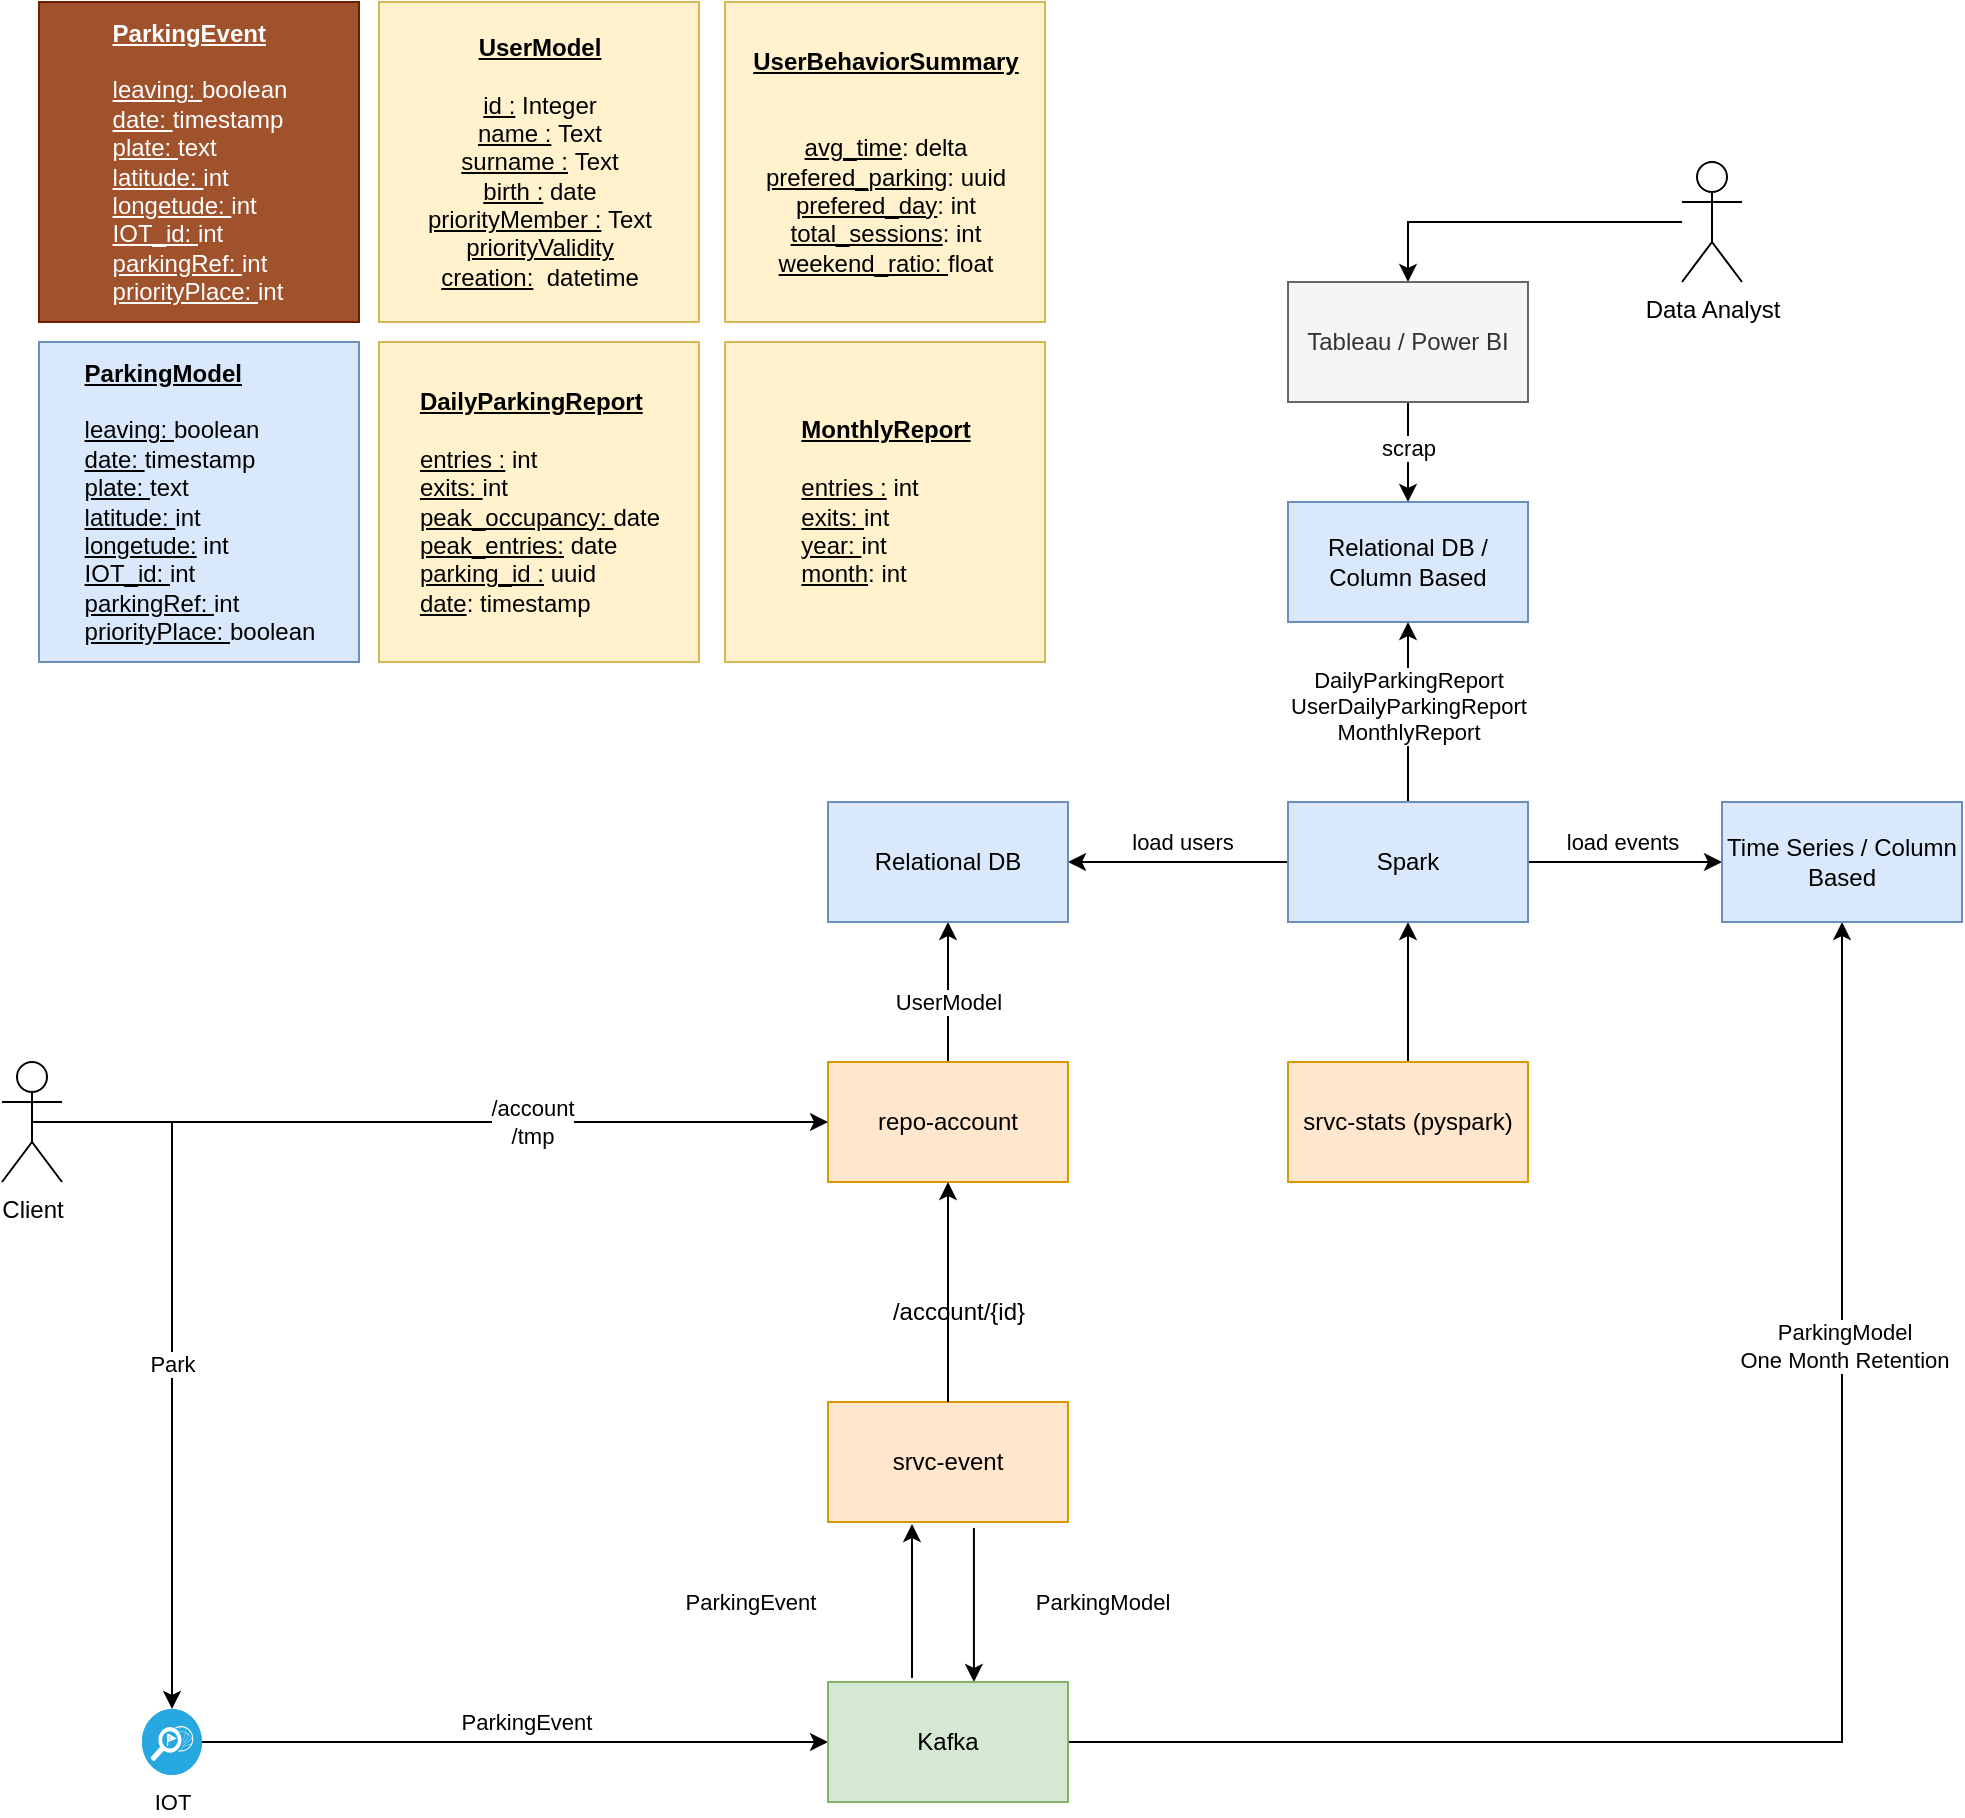 <mxfile version="26.2.14">
  <diagram name="Page-1" id="Pq80wyoyBBsbovgBwrqJ">
    <mxGraphModel grid="1" page="1" gridSize="10" guides="1" tooltips="1" connect="1" arrows="1" fold="1" pageScale="1" pageWidth="827" pageHeight="1169" math="0" shadow="0">
      <root>
        <mxCell id="0" />
        <mxCell id="1" parent="0" />
        <mxCell id="KpRY53SQxvxNBW13Ttrt-1" value="&lt;div align=&quot;justify&quot;&gt;&lt;u&gt;&lt;b&gt;ParkingEvent&lt;/b&gt;&lt;/u&gt;&lt;/div&gt;&lt;div align=&quot;justify&quot;&gt;&lt;br&gt;&lt;div&gt;&lt;div&gt;&lt;u&gt;leaving: &lt;/u&gt;boolean&lt;/div&gt;&lt;div&gt;&lt;u&gt;date: &lt;/u&gt;timestamp&lt;/div&gt;&lt;div&gt;&lt;u&gt;plate: &lt;/u&gt;text&lt;/div&gt;&lt;div&gt;&lt;u&gt;latitude: &lt;/u&gt;int&lt;/div&gt;&lt;div&gt;&lt;u&gt;longetude: &lt;/u&gt;int&lt;/div&gt;&lt;div&gt;&lt;u&gt;IOT_id: &lt;/u&gt;int&lt;/div&gt;&lt;div&gt;&lt;u&gt;parkingRef: &lt;/u&gt;int&lt;/div&gt;&lt;/div&gt;&lt;/div&gt;&lt;div align=&quot;justify&quot;&gt;&lt;u&gt;priorityPlace: &lt;/u&gt;int&lt;/div&gt;" style="rounded=0;whiteSpace=wrap;html=1;fillColor=#a0522d;strokeColor=#6D1F00;fontColor=#ffffff;" vertex="1" parent="1">
          <mxGeometry x="58.5" y="-480" width="160" height="160" as="geometry" />
        </mxCell>
        <mxCell id="TgCnZQZNsUL1pHp7SL2V-54" value="" style="edgeStyle=orthogonalEdgeStyle;rounded=0;orthogonalLoop=1;jettySize=auto;html=1;" edge="1" parent="1" source="TgCnZQZNsUL1pHp7SL2V-4" target="TgCnZQZNsUL1pHp7SL2V-53">
          <mxGeometry relative="1" as="geometry" />
        </mxCell>
        <mxCell id="TgCnZQZNsUL1pHp7SL2V-56" value="UserModel" style="edgeLabel;html=1;align=center;verticalAlign=middle;resizable=0;points=[];" vertex="1" connectable="0" parent="TgCnZQZNsUL1pHp7SL2V-54">
          <mxGeometry x="0.229" y="4" relative="1" as="geometry">
            <mxPoint x="4" y="13" as="offset" />
          </mxGeometry>
        </mxCell>
        <mxCell id="TgCnZQZNsUL1pHp7SL2V-4" value="repo-account" style="rounded=0;whiteSpace=wrap;html=1;fillColor=#ffe6cc;strokeColor=#d79b00;" vertex="1" parent="1">
          <mxGeometry x="453" y="50" width="120" height="60" as="geometry" />
        </mxCell>
        <mxCell id="TgCnZQZNsUL1pHp7SL2V-46" style="edgeStyle=orthogonalEdgeStyle;rounded=0;orthogonalLoop=1;jettySize=auto;html=1;entryX=0.608;entryY=0;entryDx=0;entryDy=0;exitX=0.608;exitY=1.05;exitDx=0;exitDy=0;exitPerimeter=0;entryPerimeter=0;" edge="1" parent="1" source="TgCnZQZNsUL1pHp7SL2V-5" target="TgCnZQZNsUL1pHp7SL2V-45">
          <mxGeometry relative="1" as="geometry" />
        </mxCell>
        <mxCell id="TgCnZQZNsUL1pHp7SL2V-59" value="ParkingModel" style="edgeLabel;html=1;align=center;verticalAlign=middle;resizable=0;points=[];" vertex="1" connectable="0" parent="TgCnZQZNsUL1pHp7SL2V-46">
          <mxGeometry x="-0.143" relative="1" as="geometry">
            <mxPoint x="64" y="4" as="offset" />
          </mxGeometry>
        </mxCell>
        <mxCell id="TgCnZQZNsUL1pHp7SL2V-5" value="srvc-event" style="rounded=0;whiteSpace=wrap;html=1;fillColor=#ffe6cc;strokeColor=#d79b00;" vertex="1" parent="1">
          <mxGeometry x="453" y="220" width="120" height="60" as="geometry" />
        </mxCell>
        <mxCell id="TgCnZQZNsUL1pHp7SL2V-11" style="edgeStyle=orthogonalEdgeStyle;rounded=0;orthogonalLoop=1;jettySize=auto;html=1;entryX=0;entryY=0.5;entryDx=0;entryDy=0;exitX=0.5;exitY=0.5;exitDx=0;exitDy=0;exitPerimeter=0;" edge="1" parent="1" source="TgCnZQZNsUL1pHp7SL2V-17" target="TgCnZQZNsUL1pHp7SL2V-4">
          <mxGeometry relative="1" as="geometry">
            <mxPoint x="149" y="180" as="sourcePoint" />
            <Array as="points">
              <mxPoint x="300" y="80" />
              <mxPoint x="300" y="80" />
            </Array>
          </mxGeometry>
        </mxCell>
        <mxCell id="TgCnZQZNsUL1pHp7SL2V-12" value="/account&lt;br&gt;/tmp" style="edgeLabel;html=1;align=center;verticalAlign=middle;resizable=0;points=[];" vertex="1" connectable="0" parent="TgCnZQZNsUL1pHp7SL2V-11">
          <mxGeometry x="0.419" relative="1" as="geometry">
            <mxPoint x="-33" as="offset" />
          </mxGeometry>
        </mxCell>
        <mxCell id="TgCnZQZNsUL1pHp7SL2V-49" style="edgeStyle=orthogonalEdgeStyle;rounded=0;orthogonalLoop=1;jettySize=auto;html=1;entryX=0;entryY=0.5;entryDx=0;entryDy=0;" edge="1" parent="1" source="TgCnZQZNsUL1pHp7SL2V-16" target="TgCnZQZNsUL1pHp7SL2V-45">
          <mxGeometry relative="1" as="geometry" />
        </mxCell>
        <mxCell id="TgCnZQZNsUL1pHp7SL2V-57" value="ParkingEvent" style="edgeLabel;html=1;align=center;verticalAlign=middle;resizable=0;points=[];" vertex="1" connectable="0" parent="TgCnZQZNsUL1pHp7SL2V-49">
          <mxGeometry x="0.036" y="-2" relative="1" as="geometry">
            <mxPoint y="-12" as="offset" />
          </mxGeometry>
        </mxCell>
        <mxCell id="TgCnZQZNsUL1pHp7SL2V-16" value="" style="fillColor=#28A8E0;verticalLabelPosition=bottom;sketch=0;html=1;strokeColor=#ffffff;verticalAlign=top;align=center;points=[[0.145,0.145,0],[0.5,0,0],[0.855,0.145,0],[1,0.5,0],[0.855,0.855,0],[0.5,1,0],[0.145,0.855,0],[0,0.5,0]];pointerEvents=1;shape=mxgraph.cisco_safe.compositeIcon;bgIcon=ellipse;resIcon=mxgraph.cisco_safe.capability.intrusion_detection;" vertex="1" parent="1">
          <mxGeometry x="110" y="373.5" width="30" height="33" as="geometry" />
        </mxCell>
        <mxCell id="KpRY53SQxvxNBW13Ttrt-3" value="&lt;div&gt;/account/{id}&lt;/div&gt;" style="text;html=1;align=center;verticalAlign=middle;resizable=0;points=[];autosize=1;strokeColor=none;fillColor=none;" vertex="1" parent="1">
          <mxGeometry x="463" y="160" width="110" height="30" as="geometry" />
        </mxCell>
        <mxCell id="TgCnZQZNsUL1pHp7SL2V-17" value="Client" style="shape=umlActor;verticalLabelPosition=bottom;verticalAlign=top;html=1;outlineConnect=0;" vertex="1" parent="1">
          <mxGeometry x="40" y="50" width="30" height="60" as="geometry" />
        </mxCell>
        <mxCell id="KpRY53SQxvxNBW13Ttrt-2" value="" style="endArrow=classic;html=1;rounded=0;exitX=0.5;exitY=0;exitDx=0;exitDy=0;entryX=0.5;entryY=1;entryDx=0;entryDy=0;" edge="1" parent="1" source="TgCnZQZNsUL1pHp7SL2V-5" target="TgCnZQZNsUL1pHp7SL2V-4">
          <mxGeometry width="50" height="50" relative="1" as="geometry">
            <mxPoint x="503" y="151" as="sourcePoint" />
            <mxPoint x="553" y="101" as="targetPoint" />
          </mxGeometry>
        </mxCell>
        <mxCell id="TgCnZQZNsUL1pHp7SL2V-18" style="edgeStyle=orthogonalEdgeStyle;rounded=0;orthogonalLoop=1;jettySize=auto;html=1;entryX=0.5;entryY=0;entryDx=0;entryDy=0;entryPerimeter=0;" edge="1" parent="1" source="TgCnZQZNsUL1pHp7SL2V-17" target="TgCnZQZNsUL1pHp7SL2V-16">
          <mxGeometry relative="1" as="geometry" />
        </mxCell>
        <mxCell id="TgCnZQZNsUL1pHp7SL2V-20" value="Park" style="edgeLabel;html=1;align=center;verticalAlign=middle;resizable=0;points=[];" vertex="1" connectable="0" parent="TgCnZQZNsUL1pHp7SL2V-18">
          <mxGeometry x="0.006" relative="1" as="geometry">
            <mxPoint as="offset" />
          </mxGeometry>
        </mxCell>
        <mxCell id="TgCnZQZNsUL1pHp7SL2V-36" style="edgeStyle=orthogonalEdgeStyle;rounded=0;orthogonalLoop=1;jettySize=auto;html=1;entryX=0.5;entryY=1;entryDx=0;entryDy=0;" edge="1" parent="1" source="TgCnZQZNsUL1pHp7SL2V-32" target="TgCnZQZNsUL1pHp7SL2V-35">
          <mxGeometry relative="1" as="geometry" />
        </mxCell>
        <mxCell id="TgCnZQZNsUL1pHp7SL2V-32" value="srvc-stats (pyspark)" style="rounded=0;whiteSpace=wrap;html=1;fillColor=#ffe6cc;strokeColor=#d79b00;" vertex="1" parent="1">
          <mxGeometry x="683" y="50" width="120" height="60" as="geometry" />
        </mxCell>
        <mxCell id="KpRY53SQxvxNBW13Ttrt-5" style="edgeStyle=orthogonalEdgeStyle;rounded=0;orthogonalLoop=1;jettySize=auto;html=1;exitX=0.5;exitY=0;exitDx=0;exitDy=0;entryX=0.5;entryY=1;entryDx=0;entryDy=0;" edge="1" parent="1" source="TgCnZQZNsUL1pHp7SL2V-35" target="TgCnZQZNsUL1pHp7SL2V-38">
          <mxGeometry relative="1" as="geometry" />
        </mxCell>
        <mxCell id="TgCnZQZNsUL1pHp7SL2V-79" value="DailyParkingReport&lt;br&gt;UserDailyParkingReport&lt;div&gt;MonthlyReport&lt;/div&gt;" style="edgeLabel;html=1;align=center;verticalAlign=middle;resizable=0;points=[];" vertex="1" connectable="0" parent="KpRY53SQxvxNBW13Ttrt-5">
          <mxGeometry x="-0.095" y="-1" relative="1" as="geometry">
            <mxPoint x="-1" y="-8" as="offset" />
          </mxGeometry>
        </mxCell>
        <mxCell id="TgCnZQZNsUL1pHp7SL2V-55" style="edgeStyle=orthogonalEdgeStyle;rounded=0;orthogonalLoop=1;jettySize=auto;html=1;" edge="1" parent="1" source="TgCnZQZNsUL1pHp7SL2V-35" target="TgCnZQZNsUL1pHp7SL2V-53">
          <mxGeometry relative="1" as="geometry" />
        </mxCell>
        <mxCell id="TgCnZQZNsUL1pHp7SL2V-73" value="load users" style="edgeLabel;html=1;align=center;verticalAlign=middle;resizable=0;points=[];" vertex="1" connectable="0" parent="TgCnZQZNsUL1pHp7SL2V-55">
          <mxGeometry x="-0.03" y="3" relative="1" as="geometry">
            <mxPoint y="-13" as="offset" />
          </mxGeometry>
        </mxCell>
        <mxCell id="TgCnZQZNsUL1pHp7SL2V-72" style="edgeStyle=orthogonalEdgeStyle;rounded=0;orthogonalLoop=1;jettySize=auto;html=1;entryX=0;entryY=0.5;entryDx=0;entryDy=0;" edge="1" parent="1" source="TgCnZQZNsUL1pHp7SL2V-35" target="TgCnZQZNsUL1pHp7SL2V-64">
          <mxGeometry relative="1" as="geometry" />
        </mxCell>
        <mxCell id="TgCnZQZNsUL1pHp7SL2V-75" value="load events" style="edgeLabel;html=1;align=center;verticalAlign=middle;resizable=0;points=[];" vertex="1" connectable="0" parent="TgCnZQZNsUL1pHp7SL2V-72">
          <mxGeometry x="-0.129" y="-2" relative="1" as="geometry">
            <mxPoint x="5" y="-12" as="offset" />
          </mxGeometry>
        </mxCell>
        <mxCell id="TgCnZQZNsUL1pHp7SL2V-35" value="Spark" style="rounded=0;whiteSpace=wrap;html=1;fillColor=#dae8fc;strokeColor=#6c8ebf;" vertex="1" parent="1">
          <mxGeometry x="683" y="-80" width="120" height="60" as="geometry" />
        </mxCell>
        <mxCell id="TgCnZQZNsUL1pHp7SL2V-38" value="Relational DB / Column Based" style="rounded=0;whiteSpace=wrap;html=1;fillColor=#dae8fc;strokeColor=#6c8ebf;" vertex="1" parent="1">
          <mxGeometry x="683" y="-230" width="120" height="60" as="geometry" />
        </mxCell>
        <mxCell id="TgCnZQZNsUL1pHp7SL2V-86" style="edgeStyle=orthogonalEdgeStyle;rounded=0;orthogonalLoop=1;jettySize=auto;html=1;entryX=0.5;entryY=0;entryDx=0;entryDy=0;" edge="1" parent="1" source="TgCnZQZNsUL1pHp7SL2V-40" target="TgCnZQZNsUL1pHp7SL2V-85">
          <mxGeometry relative="1" as="geometry" />
        </mxCell>
        <mxCell id="TgCnZQZNsUL1pHp7SL2V-40" value="Data Analyst" style="shape=umlActor;verticalLabelPosition=bottom;verticalAlign=top;html=1;outlineConnect=0;" vertex="1" parent="1">
          <mxGeometry x="880" y="-400" width="30" height="60" as="geometry" />
        </mxCell>
        <mxCell id="TgCnZQZNsUL1pHp7SL2V-68" value="&lt;div align=&quot;justify&quot;&gt;&lt;u&gt;&lt;b&gt;ParkingModel&lt;/b&gt;&lt;/u&gt;&lt;/div&gt;&lt;div align=&quot;justify&quot;&gt;&lt;br&gt;&lt;div&gt;&lt;div&gt;&lt;u&gt;leaving: &lt;/u&gt;boolean&lt;/div&gt;&lt;div&gt;&lt;u&gt;date: &lt;/u&gt;timestamp&lt;/div&gt;&lt;div&gt;&lt;u&gt;plate: &lt;/u&gt;text&lt;/div&gt;&lt;div&gt;&lt;u&gt;latitude: &lt;/u&gt;int&lt;/div&gt;&lt;div&gt;&lt;u&gt;longetude:&lt;/u&gt; int&lt;/div&gt;&lt;div&gt;&lt;u&gt;IOT_id: &lt;/u&gt;int&lt;/div&gt;&lt;div&gt;&lt;u&gt;parkingRef: &lt;/u&gt;int&lt;/div&gt;&lt;/div&gt;&lt;/div&gt;&lt;div align=&quot;justify&quot;&gt;&lt;u&gt;priorityPlace: &lt;/u&gt;boolean&lt;/div&gt;" style="rounded=0;whiteSpace=wrap;html=1;fillColor=#dae8fc;strokeColor=#6c8ebf;" vertex="1" parent="1">
          <mxGeometry x="58.5" y="-310" width="160" height="160" as="geometry" />
        </mxCell>
        <mxCell id="TgCnZQZNsUL1pHp7SL2V-50" style="edgeStyle=orthogonalEdgeStyle;rounded=0;orthogonalLoop=1;jettySize=auto;html=1;entryX=0.35;entryY=1.017;entryDx=0;entryDy=0;entryPerimeter=0;exitX=0.35;exitY=-0.033;exitDx=0;exitDy=0;exitPerimeter=0;" edge="1" parent="1" source="TgCnZQZNsUL1pHp7SL2V-45" target="TgCnZQZNsUL1pHp7SL2V-5">
          <mxGeometry relative="1" as="geometry" />
        </mxCell>
        <mxCell id="TgCnZQZNsUL1pHp7SL2V-58" value="ParkingEvent" style="edgeLabel;html=1;align=center;verticalAlign=middle;resizable=0;points=[];" vertex="1" connectable="0" parent="TgCnZQZNsUL1pHp7SL2V-50">
          <mxGeometry x="0.066" y="4" relative="1" as="geometry">
            <mxPoint x="-77" y="3" as="offset" />
          </mxGeometry>
        </mxCell>
        <mxCell id="TgCnZQZNsUL1pHp7SL2V-53" value="Relational DB" style="whiteSpace=wrap;html=1;fillColor=#dae8fc;strokeColor=#6c8ebf;rounded=0;" vertex="1" parent="1">
          <mxGeometry x="453" y="-80" width="120" height="60" as="geometry" />
        </mxCell>
        <mxCell id="TgCnZQZNsUL1pHp7SL2V-70" style="edgeStyle=orthogonalEdgeStyle;rounded=0;orthogonalLoop=1;jettySize=auto;html=1;" edge="1" parent="1" source="TgCnZQZNsUL1pHp7SL2V-45" target="TgCnZQZNsUL1pHp7SL2V-64">
          <mxGeometry relative="1" as="geometry" />
        </mxCell>
        <mxCell id="TgCnZQZNsUL1pHp7SL2V-71" value="ParkingModel&lt;br&gt;One Month Retention" style="edgeLabel;html=1;align=center;verticalAlign=middle;resizable=0;points=[];" vertex="1" connectable="0" parent="TgCnZQZNsUL1pHp7SL2V-70">
          <mxGeometry x="0.468" y="-1" relative="1" as="geometry">
            <mxPoint as="offset" />
          </mxGeometry>
        </mxCell>
        <mxCell id="TgCnZQZNsUL1pHp7SL2V-45" value="Kafka" style="rounded=0;whiteSpace=wrap;html=1;fillColor=#d5e8d4;strokeColor=#82b366;" vertex="1" parent="1">
          <mxGeometry x="453" y="360" width="120" height="60" as="geometry" />
        </mxCell>
        <mxCell id="TgCnZQZNsUL1pHp7SL2V-64" value="Time Series / Column Based" style="rounded=0;whiteSpace=wrap;html=1;fillColor=#dae8fc;strokeColor=#6c8ebf;" vertex="1" parent="1">
          <mxGeometry x="900" y="-80" width="120" height="60" as="geometry" />
        </mxCell>
        <mxCell id="TgCnZQZNsUL1pHp7SL2V-69" value="&lt;u&gt;&lt;b&gt;UserModel&lt;/b&gt;&lt;/u&gt;&lt;div&gt;&lt;br&gt;&lt;div&gt;&lt;div&gt;&lt;u style=&quot;background-color: transparent; color: light-dark(rgb(0, 0, 0), rgb(255, 255, 255));&quot;&gt;id :&lt;/u&gt;&lt;span style=&quot;background-color: transparent; color: light-dark(rgb(0, 0, 0), rgb(255, 255, 255));&quot;&gt;&amp;nbsp;&lt;/span&gt;Integer&lt;/div&gt;&lt;div&gt;&lt;u&gt;name :&lt;/u&gt;&amp;nbsp;&lt;span style=&quot;background-color: transparent; color: light-dark(rgb(0, 0, 0), rgb(255, 255, 255));&quot;&gt;Text&lt;/span&gt;&lt;/div&gt;&lt;div&gt;&lt;u&gt;surname :&lt;/u&gt;&amp;nbsp;&lt;span style=&quot;background-color: transparent; color: light-dark(rgb(0, 0, 0), rgb(255, 255, 255));&quot;&gt;Text&lt;/span&gt;&lt;/div&gt;&lt;div&gt;&lt;u&gt;birth :&lt;/u&gt;&amp;nbsp;&lt;span style=&quot;background-color: transparent; color: light-dark(rgb(0, 0, 0), rgb(255, 255, 255));&quot;&gt;date&lt;/span&gt;&lt;/div&gt;&lt;div&gt;&lt;span style=&quot;background-color: transparent; color: light-dark(rgb(0, 0, 0), rgb(255, 255, 255));&quot;&gt;&lt;u style=&quot;&quot;&gt;priorityMember :&lt;/u&gt;&amp;nbsp;&lt;/span&gt;&lt;span style=&quot;background-color: transparent; color: light-dark(rgb(0, 0, 0), rgb(255, 255, 255));&quot;&gt;Text&lt;/span&gt;&lt;/div&gt;&lt;/div&gt;&lt;/div&gt;&lt;div&gt;&lt;span style=&quot;background-color: transparent; color: light-dark(rgb(0, 0, 0), rgb(255, 255, 255));&quot;&gt;&lt;u&gt;priorityValidity creation:&lt;/u&gt;&amp;nbsp;&lt;/span&gt;&lt;span style=&quot;background-color: transparent; color: light-dark(rgb(0, 0, 0), rgb(255, 255, 255));&quot;&gt;&amp;nbsp;&lt;/span&gt;&lt;span style=&quot;background-color: transparent; color: light-dark(rgb(0, 0, 0), rgb(255, 255, 255));&quot;&gt;datetime&lt;/span&gt;&lt;/div&gt;" style="rounded=0;whiteSpace=wrap;html=1;fillColor=#fff2cc;strokeColor=#d6b656;" vertex="1" parent="1">
          <mxGeometry x="228.5" y="-480" width="160" height="160" as="geometry" />
        </mxCell>
        <mxCell id="TgCnZQZNsUL1pHp7SL2V-77" value="&lt;div align=&quot;justify&quot;&gt;&lt;u&gt;&lt;b&gt;DailyParkingReport&lt;/b&gt;&lt;/u&gt;&lt;/div&gt;&lt;div align=&quot;justify&quot;&gt;&lt;br&gt;&lt;div&gt;&lt;div&gt;&lt;u style=&quot;background-color: transparent; color: light-dark(rgb(0, 0, 0), rgb(255, 255, 255));&quot;&gt;entries :&lt;/u&gt;&lt;span style=&quot;background-color: transparent; color: light-dark(rgb(0, 0, 0), rgb(255, 255, 255));&quot;&gt; int&lt;/span&gt;&lt;/div&gt;&lt;div&gt;&lt;span style=&quot;background-color: transparent; color: light-dark(rgb(0, 0, 0), rgb(255, 255, 255));&quot;&gt;&lt;u&gt;exits: &lt;/u&gt;int&lt;/span&gt;&lt;/div&gt;&lt;div&gt;&lt;span style=&quot;background-color: transparent; color: light-dark(rgb(0, 0, 0), rgb(255, 255, 255));&quot;&gt;&lt;u&gt;peak_occupancy: &lt;/u&gt;date&lt;/span&gt;&lt;/div&gt;&lt;div&gt;&lt;span style=&quot;background-color: transparent; color: light-dark(rgb(0, 0, 0), rgb(255, 255, 255));&quot;&gt;&lt;u&gt;peak_entries:&lt;/u&gt; date&lt;/span&gt;&lt;/div&gt;&lt;div&gt;&lt;u&gt;parking_id :&lt;/u&gt; uuid&lt;/div&gt;&lt;/div&gt;&lt;/div&gt;&lt;div align=&quot;justify&quot;&gt;&lt;u&gt;date&lt;/u&gt;: timestamp&lt;/div&gt;" style="rounded=0;whiteSpace=wrap;html=1;fillColor=#fff2cc;strokeColor=#d6b656;" vertex="1" parent="1">
          <mxGeometry x="228.5" y="-310" width="160" height="160" as="geometry" />
        </mxCell>
        <mxCell id="TgCnZQZNsUL1pHp7SL2V-81" value="&lt;u&gt;&lt;b&gt;UserBehaviorSummary&lt;/b&gt;&lt;/u&gt;&lt;div&gt;&lt;br&gt;&lt;div&gt;&lt;div&gt;&lt;br&gt;&lt;/div&gt;&lt;/div&gt;&lt;/div&gt;&lt;div&gt;&lt;u&gt;avg_time&lt;/u&gt;: delta&lt;/div&gt;&lt;div&gt;&lt;u&gt;prefered_parking&lt;/u&gt;: uuid&lt;/div&gt;&lt;div&gt;&lt;u&gt;prefered_day&lt;/u&gt;: int&lt;/div&gt;&lt;div&gt;&lt;u&gt;total_sessions&lt;/u&gt;: int&lt;/div&gt;&lt;div&gt;&lt;u&gt;weekend_ratio: &lt;/u&gt;float&lt;/div&gt;" style="rounded=0;whiteSpace=wrap;html=1;fillColor=#fff2cc;strokeColor=#d6b656;" vertex="1" parent="1">
          <mxGeometry x="401.5" y="-480" width="160" height="160" as="geometry" />
        </mxCell>
        <mxCell id="TgCnZQZNsUL1pHp7SL2V-82" value="&lt;div align=&quot;justify&quot;&gt;&lt;u&gt;&lt;b&gt;MonthlyReport&lt;/b&gt;&lt;/u&gt;&lt;/div&gt;&lt;div align=&quot;justify&quot;&gt;&lt;br&gt;&lt;div&gt;&lt;div&gt;&lt;u style=&quot;background-color: transparent; color: light-dark(rgb(0, 0, 0), rgb(255, 255, 255));&quot;&gt;entries :&lt;/u&gt;&lt;span style=&quot;background-color: transparent; color: light-dark(rgb(0, 0, 0), rgb(255, 255, 255));&quot;&gt; int&lt;/span&gt;&lt;/div&gt;&lt;div&gt;&lt;span style=&quot;background-color: transparent; color: light-dark(rgb(0, 0, 0), rgb(255, 255, 255));&quot;&gt;&lt;u&gt;exits: &lt;/u&gt;int&lt;/span&gt;&lt;/div&gt;&lt;u&gt;year: &lt;/u&gt;int&lt;/div&gt;&lt;div&gt;&lt;u&gt;month&lt;/u&gt;: int&lt;/div&gt;&lt;/div&gt;" style="rounded=0;whiteSpace=wrap;html=1;fillColor=#fff2cc;strokeColor=#d6b656;" vertex="1" parent="1">
          <mxGeometry x="401.5" y="-310" width="160" height="160" as="geometry" />
        </mxCell>
        <mxCell id="TgCnZQZNsUL1pHp7SL2V-84" value="IOT" style="edgeLabel;html=1;align=center;verticalAlign=middle;resizable=0;points=[];" connectable="0" vertex="1" parent="1">
          <mxGeometry x="125" y="420" as="geometry" />
        </mxCell>
        <mxCell id="TgCnZQZNsUL1pHp7SL2V-87" style="edgeStyle=orthogonalEdgeStyle;rounded=0;orthogonalLoop=1;jettySize=auto;html=1;entryX=0.5;entryY=0;entryDx=0;entryDy=0;" edge="1" parent="1" source="TgCnZQZNsUL1pHp7SL2V-85" target="TgCnZQZNsUL1pHp7SL2V-38">
          <mxGeometry relative="1" as="geometry" />
        </mxCell>
        <mxCell id="TgCnZQZNsUL1pHp7SL2V-88" value="scrap" style="edgeLabel;html=1;align=center;verticalAlign=middle;resizable=0;points=[];" connectable="0" vertex="1" parent="TgCnZQZNsUL1pHp7SL2V-87">
          <mxGeometry x="-0.333" y="-2" relative="1" as="geometry">
            <mxPoint x="2" y="6" as="offset" />
          </mxGeometry>
        </mxCell>
        <mxCell id="TgCnZQZNsUL1pHp7SL2V-85" value="Tableau / Power BI" style="rounded=0;whiteSpace=wrap;html=1;fillColor=#f5f5f5;strokeColor=#666666;fontColor=#333333;" vertex="1" parent="1">
          <mxGeometry x="683" y="-340" width="120" height="60" as="geometry" />
        </mxCell>
      </root>
    </mxGraphModel>
  </diagram>
</mxfile>
